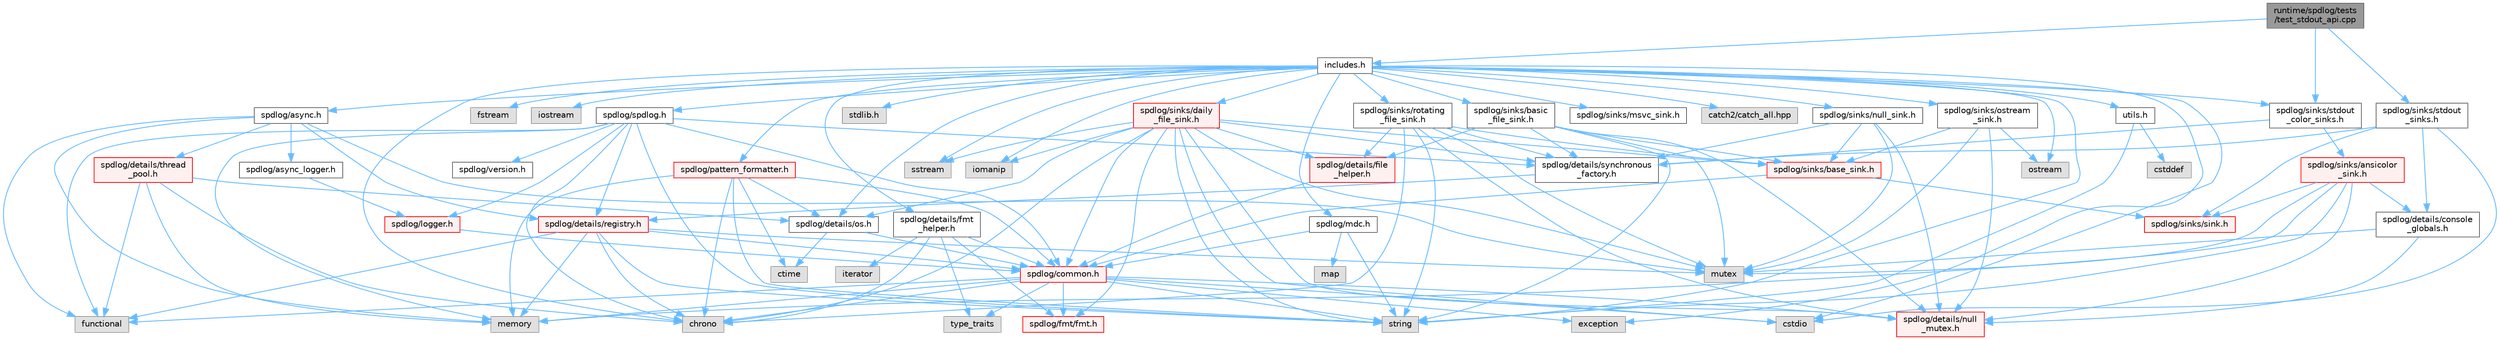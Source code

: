 digraph "runtime/spdlog/tests/test_stdout_api.cpp"
{
 // LATEX_PDF_SIZE
  bgcolor="transparent";
  edge [fontname=Helvetica,fontsize=10,labelfontname=Helvetica,labelfontsize=10];
  node [fontname=Helvetica,fontsize=10,shape=box,height=0.2,width=0.4];
  Node1 [id="Node000001",label="runtime/spdlog/tests\l/test_stdout_api.cpp",height=0.2,width=0.4,color="gray40", fillcolor="grey60", style="filled", fontcolor="black",tooltip=" "];
  Node1 -> Node2 [id="edge1_Node000001_Node000002",color="steelblue1",style="solid",tooltip=" "];
  Node2 [id="Node000002",label="includes.h",height=0.2,width=0.4,color="grey40", fillcolor="white", style="filled",URL="$includes_8h.html",tooltip=" "];
  Node2 -> Node3 [id="edge2_Node000002_Node000003",color="steelblue1",style="solid",tooltip=" "];
  Node3 [id="Node000003",label="catch2/catch_all.hpp",height=0.2,width=0.4,color="grey60", fillcolor="#E0E0E0", style="filled",tooltip=" "];
  Node2 -> Node4 [id="edge3_Node000002_Node000004",color="steelblue1",style="solid",tooltip=" "];
  Node4 [id="Node000004",label="utils.h",height=0.2,width=0.4,color="grey40", fillcolor="white", style="filled",URL="$tests_2utils_8h.html",tooltip=" "];
  Node4 -> Node5 [id="edge4_Node000004_Node000005",color="steelblue1",style="solid",tooltip=" "];
  Node5 [id="Node000005",label="cstddef",height=0.2,width=0.4,color="grey60", fillcolor="#E0E0E0", style="filled",tooltip=" "];
  Node4 -> Node6 [id="edge5_Node000004_Node000006",color="steelblue1",style="solid",tooltip=" "];
  Node6 [id="Node000006",label="string",height=0.2,width=0.4,color="grey60", fillcolor="#E0E0E0", style="filled",tooltip=" "];
  Node2 -> Node7 [id="edge6_Node000002_Node000007",color="steelblue1",style="solid",tooltip=" "];
  Node7 [id="Node000007",label="chrono",height=0.2,width=0.4,color="grey60", fillcolor="#E0E0E0", style="filled",tooltip=" "];
  Node2 -> Node8 [id="edge7_Node000002_Node000008",color="steelblue1",style="solid",tooltip=" "];
  Node8 [id="Node000008",label="cstdio",height=0.2,width=0.4,color="grey60", fillcolor="#E0E0E0", style="filled",tooltip=" "];
  Node2 -> Node9 [id="edge8_Node000002_Node000009",color="steelblue1",style="solid",tooltip=" "];
  Node9 [id="Node000009",label="exception",height=0.2,width=0.4,color="grey60", fillcolor="#E0E0E0", style="filled",tooltip=" "];
  Node2 -> Node10 [id="edge9_Node000002_Node000010",color="steelblue1",style="solid",tooltip=" "];
  Node10 [id="Node000010",label="fstream",height=0.2,width=0.4,color="grey60", fillcolor="#E0E0E0", style="filled",tooltip=" "];
  Node2 -> Node11 [id="edge10_Node000002_Node000011",color="steelblue1",style="solid",tooltip=" "];
  Node11 [id="Node000011",label="iostream",height=0.2,width=0.4,color="grey60", fillcolor="#E0E0E0", style="filled",tooltip=" "];
  Node2 -> Node12 [id="edge11_Node000002_Node000012",color="steelblue1",style="solid",tooltip=" "];
  Node12 [id="Node000012",label="ostream",height=0.2,width=0.4,color="grey60", fillcolor="#E0E0E0", style="filled",tooltip=" "];
  Node2 -> Node13 [id="edge12_Node000002_Node000013",color="steelblue1",style="solid",tooltip=" "];
  Node13 [id="Node000013",label="sstream",height=0.2,width=0.4,color="grey60", fillcolor="#E0E0E0", style="filled",tooltip=" "];
  Node2 -> Node6 [id="edge13_Node000002_Node000006",color="steelblue1",style="solid",tooltip=" "];
  Node2 -> Node14 [id="edge14_Node000002_Node000014",color="steelblue1",style="solid",tooltip=" "];
  Node14 [id="Node000014",label="iomanip",height=0.2,width=0.4,color="grey60", fillcolor="#E0E0E0", style="filled",tooltip=" "];
  Node2 -> Node15 [id="edge15_Node000002_Node000015",color="steelblue1",style="solid",tooltip=" "];
  Node15 [id="Node000015",label="stdlib.h",height=0.2,width=0.4,color="grey60", fillcolor="#E0E0E0", style="filled",tooltip=" "];
  Node2 -> Node16 [id="edge16_Node000002_Node000016",color="steelblue1",style="solid",tooltip=" "];
  Node16 [id="Node000016",label="spdlog/spdlog.h",height=0.2,width=0.4,color="grey40", fillcolor="white", style="filled",URL="$spdlog_8h.html",tooltip=" "];
  Node16 -> Node17 [id="edge17_Node000016_Node000017",color="steelblue1",style="solid",tooltip=" "];
  Node17 [id="Node000017",label="spdlog/common.h",height=0.2,width=0.4,color="red", fillcolor="#FFF0F0", style="filled",URL="$common_8h.html",tooltip=" "];
  Node17 -> Node18 [id="edge18_Node000017_Node000018",color="steelblue1",style="solid",tooltip=" "];
  Node18 [id="Node000018",label="spdlog/details/null\l_mutex.h",height=0.2,width=0.4,color="red", fillcolor="#FFF0F0", style="filled",URL="$null__mutex_8h.html",tooltip=" "];
  Node17 -> Node7 [id="edge19_Node000017_Node000007",color="steelblue1",style="solid",tooltip=" "];
  Node17 -> Node8 [id="edge20_Node000017_Node000008",color="steelblue1",style="solid",tooltip=" "];
  Node17 -> Node9 [id="edge21_Node000017_Node000009",color="steelblue1",style="solid",tooltip=" "];
  Node17 -> Node22 [id="edge22_Node000017_Node000022",color="steelblue1",style="solid",tooltip=" "];
  Node22 [id="Node000022",label="functional",height=0.2,width=0.4,color="grey60", fillcolor="#E0E0E0", style="filled",tooltip=" "];
  Node17 -> Node24 [id="edge23_Node000017_Node000024",color="steelblue1",style="solid",tooltip=" "];
  Node24 [id="Node000024",label="memory",height=0.2,width=0.4,color="grey60", fillcolor="#E0E0E0", style="filled",tooltip=" "];
  Node17 -> Node6 [id="edge24_Node000017_Node000006",color="steelblue1",style="solid",tooltip=" "];
  Node17 -> Node25 [id="edge25_Node000017_Node000025",color="steelblue1",style="solid",tooltip=" "];
  Node25 [id="Node000025",label="type_traits",height=0.2,width=0.4,color="grey60", fillcolor="#E0E0E0", style="filled",tooltip=" "];
  Node17 -> Node26 [id="edge26_Node000017_Node000026",color="steelblue1",style="solid",tooltip=" "];
  Node26 [id="Node000026",label="spdlog/fmt/fmt.h",height=0.2,width=0.4,color="red", fillcolor="#FFF0F0", style="filled",URL="$fmt_8h.html",tooltip=" "];
  Node16 -> Node185 [id="edge27_Node000016_Node000185",color="steelblue1",style="solid",tooltip=" "];
  Node185 [id="Node000185",label="spdlog/details/registry.h",height=0.2,width=0.4,color="red", fillcolor="#FFF0F0", style="filled",URL="$registry_8h.html",tooltip=" "];
  Node185 -> Node17 [id="edge28_Node000185_Node000017",color="steelblue1",style="solid",tooltip=" "];
  Node185 -> Node7 [id="edge29_Node000185_Node000007",color="steelblue1",style="solid",tooltip=" "];
  Node185 -> Node22 [id="edge30_Node000185_Node000022",color="steelblue1",style="solid",tooltip=" "];
  Node185 -> Node24 [id="edge31_Node000185_Node000024",color="steelblue1",style="solid",tooltip=" "];
  Node185 -> Node188 [id="edge32_Node000185_Node000188",color="steelblue1",style="solid",tooltip=" "];
  Node188 [id="Node000188",label="mutex",height=0.2,width=0.4,color="grey60", fillcolor="#E0E0E0", style="filled",tooltip=" "];
  Node185 -> Node6 [id="edge33_Node000185_Node000006",color="steelblue1",style="solid",tooltip=" "];
  Node16 -> Node191 [id="edge34_Node000016_Node000191",color="steelblue1",style="solid",tooltip=" "];
  Node191 [id="Node000191",label="spdlog/details/synchronous\l_factory.h",height=0.2,width=0.4,color="grey40", fillcolor="white", style="filled",URL="$synchronous__factory_8h.html",tooltip=" "];
  Node191 -> Node185 [id="edge35_Node000191_Node000185",color="steelblue1",style="solid",tooltip=" "];
  Node16 -> Node192 [id="edge36_Node000016_Node000192",color="steelblue1",style="solid",tooltip=" "];
  Node192 [id="Node000192",label="spdlog/logger.h",height=0.2,width=0.4,color="red", fillcolor="#FFF0F0", style="filled",URL="$logger_8h.html",tooltip=" "];
  Node192 -> Node17 [id="edge37_Node000192_Node000017",color="steelblue1",style="solid",tooltip=" "];
  Node16 -> Node198 [id="edge38_Node000016_Node000198",color="steelblue1",style="solid",tooltip=" "];
  Node198 [id="Node000198",label="spdlog/version.h",height=0.2,width=0.4,color="grey40", fillcolor="white", style="filled",URL="$spdlog_2include_2spdlog_2version_8h.html",tooltip=" "];
  Node16 -> Node7 [id="edge39_Node000016_Node000007",color="steelblue1",style="solid",tooltip=" "];
  Node16 -> Node22 [id="edge40_Node000016_Node000022",color="steelblue1",style="solid",tooltip=" "];
  Node16 -> Node24 [id="edge41_Node000016_Node000024",color="steelblue1",style="solid",tooltip=" "];
  Node16 -> Node6 [id="edge42_Node000016_Node000006",color="steelblue1",style="solid",tooltip=" "];
  Node2 -> Node199 [id="edge43_Node000002_Node000199",color="steelblue1",style="solid",tooltip=" "];
  Node199 [id="Node000199",label="spdlog/async.h",height=0.2,width=0.4,color="grey40", fillcolor="white", style="filled",URL="$async_8h.html",tooltip=" "];
  Node199 -> Node200 [id="edge44_Node000199_Node000200",color="steelblue1",style="solid",tooltip=" "];
  Node200 [id="Node000200",label="spdlog/async_logger.h",height=0.2,width=0.4,color="grey40", fillcolor="white", style="filled",URL="$async__logger_8h.html",tooltip=" "];
  Node200 -> Node192 [id="edge45_Node000200_Node000192",color="steelblue1",style="solid",tooltip=" "];
  Node199 -> Node185 [id="edge46_Node000199_Node000185",color="steelblue1",style="solid",tooltip=" "];
  Node199 -> Node201 [id="edge47_Node000199_Node000201",color="steelblue1",style="solid",tooltip=" "];
  Node201 [id="Node000201",label="spdlog/details/thread\l_pool.h",height=0.2,width=0.4,color="red", fillcolor="#FFF0F0", style="filled",URL="$thread__pool_8h.html",tooltip=" "];
  Node201 -> Node203 [id="edge48_Node000201_Node000203",color="steelblue1",style="solid",tooltip=" "];
  Node203 [id="Node000203",label="spdlog/details/os.h",height=0.2,width=0.4,color="grey40", fillcolor="white", style="filled",URL="$details_2os_8h.html",tooltip=" "];
  Node203 -> Node204 [id="edge49_Node000203_Node000204",color="steelblue1",style="solid",tooltip=" "];
  Node204 [id="Node000204",label="ctime",height=0.2,width=0.4,color="grey60", fillcolor="#E0E0E0", style="filled",tooltip=" "];
  Node203 -> Node17 [id="edge50_Node000203_Node000017",color="steelblue1",style="solid",tooltip=" "];
  Node201 -> Node7 [id="edge51_Node000201_Node000007",color="steelblue1",style="solid",tooltip=" "];
  Node201 -> Node22 [id="edge52_Node000201_Node000022",color="steelblue1",style="solid",tooltip=" "];
  Node201 -> Node24 [id="edge53_Node000201_Node000024",color="steelblue1",style="solid",tooltip=" "];
  Node199 -> Node22 [id="edge54_Node000199_Node000022",color="steelblue1",style="solid",tooltip=" "];
  Node199 -> Node24 [id="edge55_Node000199_Node000024",color="steelblue1",style="solid",tooltip=" "];
  Node199 -> Node188 [id="edge56_Node000199_Node000188",color="steelblue1",style="solid",tooltip=" "];
  Node2 -> Node205 [id="edge57_Node000002_Node000205",color="steelblue1",style="solid",tooltip=" "];
  Node205 [id="Node000205",label="spdlog/details/fmt\l_helper.h",height=0.2,width=0.4,color="grey40", fillcolor="white", style="filled",URL="$fmt__helper_8h.html",tooltip=" "];
  Node205 -> Node7 [id="edge58_Node000205_Node000007",color="steelblue1",style="solid",tooltip=" "];
  Node205 -> Node184 [id="edge59_Node000205_Node000184",color="steelblue1",style="solid",tooltip=" "];
  Node184 [id="Node000184",label="iterator",height=0.2,width=0.4,color="grey60", fillcolor="#E0E0E0", style="filled",tooltip=" "];
  Node205 -> Node17 [id="edge60_Node000205_Node000017",color="steelblue1",style="solid",tooltip=" "];
  Node205 -> Node26 [id="edge61_Node000205_Node000026",color="steelblue1",style="solid",tooltip=" "];
  Node205 -> Node25 [id="edge62_Node000205_Node000025",color="steelblue1",style="solid",tooltip=" "];
  Node2 -> Node203 [id="edge63_Node000002_Node000203",color="steelblue1",style="solid",tooltip=" "];
  Node2 -> Node206 [id="edge64_Node000002_Node000206",color="steelblue1",style="solid",tooltip=" "];
  Node206 [id="Node000206",label="spdlog/mdc.h",height=0.2,width=0.4,color="grey40", fillcolor="white", style="filled",URL="$mdc_8h.html",tooltip=" "];
  Node206 -> Node207 [id="edge65_Node000206_Node000207",color="steelblue1",style="solid",tooltip=" "];
  Node207 [id="Node000207",label="map",height=0.2,width=0.4,color="grey60", fillcolor="#E0E0E0", style="filled",tooltip=" "];
  Node206 -> Node6 [id="edge66_Node000206_Node000006",color="steelblue1",style="solid",tooltip=" "];
  Node206 -> Node17 [id="edge67_Node000206_Node000017",color="steelblue1",style="solid",tooltip=" "];
  Node2 -> Node208 [id="edge68_Node000002_Node000208",color="steelblue1",style="solid",tooltip=" "];
  Node208 [id="Node000208",label="spdlog/sinks/basic\l_file_sink.h",height=0.2,width=0.4,color="grey40", fillcolor="white", style="filled",URL="$basic__file__sink_8h.html",tooltip=" "];
  Node208 -> Node209 [id="edge69_Node000208_Node000209",color="steelblue1",style="solid",tooltip=" "];
  Node209 [id="Node000209",label="spdlog/details/file\l_helper.h",height=0.2,width=0.4,color="red", fillcolor="#FFF0F0", style="filled",URL="$file__helper_8h.html",tooltip=" "];
  Node209 -> Node17 [id="edge70_Node000209_Node000017",color="steelblue1",style="solid",tooltip=" "];
  Node208 -> Node18 [id="edge71_Node000208_Node000018",color="steelblue1",style="solid",tooltip=" "];
  Node208 -> Node191 [id="edge72_Node000208_Node000191",color="steelblue1",style="solid",tooltip=" "];
  Node208 -> Node211 [id="edge73_Node000208_Node000211",color="steelblue1",style="solid",tooltip=" "];
  Node211 [id="Node000211",label="spdlog/sinks/base_sink.h",height=0.2,width=0.4,color="red", fillcolor="#FFF0F0", style="filled",URL="$base__sink_8h.html",tooltip=" "];
  Node211 -> Node17 [id="edge74_Node000211_Node000017",color="steelblue1",style="solid",tooltip=" "];
  Node211 -> Node212 [id="edge75_Node000211_Node000212",color="steelblue1",style="solid",tooltip=" "];
  Node212 [id="Node000212",label="spdlog/sinks/sink.h",height=0.2,width=0.4,color="red", fillcolor="#FFF0F0", style="filled",URL="$sink_8h.html",tooltip=" "];
  Node208 -> Node188 [id="edge76_Node000208_Node000188",color="steelblue1",style="solid",tooltip=" "];
  Node208 -> Node6 [id="edge77_Node000208_Node000006",color="steelblue1",style="solid",tooltip=" "];
  Node2 -> Node214 [id="edge78_Node000002_Node000214",color="steelblue1",style="solid",tooltip=" "];
  Node214 [id="Node000214",label="spdlog/sinks/daily\l_file_sink.h",height=0.2,width=0.4,color="red", fillcolor="#FFF0F0", style="filled",URL="$daily__file__sink_8h.html",tooltip=" "];
  Node214 -> Node17 [id="edge79_Node000214_Node000017",color="steelblue1",style="solid",tooltip=" "];
  Node214 -> Node209 [id="edge80_Node000214_Node000209",color="steelblue1",style="solid",tooltip=" "];
  Node214 -> Node18 [id="edge81_Node000214_Node000018",color="steelblue1",style="solid",tooltip=" "];
  Node214 -> Node203 [id="edge82_Node000214_Node000203",color="steelblue1",style="solid",tooltip=" "];
  Node214 -> Node191 [id="edge83_Node000214_Node000191",color="steelblue1",style="solid",tooltip=" "];
  Node214 -> Node26 [id="edge84_Node000214_Node000026",color="steelblue1",style="solid",tooltip=" "];
  Node214 -> Node211 [id="edge85_Node000214_Node000211",color="steelblue1",style="solid",tooltip=" "];
  Node214 -> Node7 [id="edge86_Node000214_Node000007",color="steelblue1",style="solid",tooltip=" "];
  Node214 -> Node8 [id="edge87_Node000214_Node000008",color="steelblue1",style="solid",tooltip=" "];
  Node214 -> Node14 [id="edge88_Node000214_Node000014",color="steelblue1",style="solid",tooltip=" "];
  Node214 -> Node188 [id="edge89_Node000214_Node000188",color="steelblue1",style="solid",tooltip=" "];
  Node214 -> Node13 [id="edge90_Node000214_Node000013",color="steelblue1",style="solid",tooltip=" "];
  Node214 -> Node6 [id="edge91_Node000214_Node000006",color="steelblue1",style="solid",tooltip=" "];
  Node2 -> Node217 [id="edge92_Node000002_Node000217",color="steelblue1",style="solid",tooltip=" "];
  Node217 [id="Node000217",label="spdlog/sinks/null_sink.h",height=0.2,width=0.4,color="grey40", fillcolor="white", style="filled",URL="$null__sink_8h.html",tooltip=" "];
  Node217 -> Node18 [id="edge93_Node000217_Node000018",color="steelblue1",style="solid",tooltip=" "];
  Node217 -> Node191 [id="edge94_Node000217_Node000191",color="steelblue1",style="solid",tooltip=" "];
  Node217 -> Node211 [id="edge95_Node000217_Node000211",color="steelblue1",style="solid",tooltip=" "];
  Node217 -> Node188 [id="edge96_Node000217_Node000188",color="steelblue1",style="solid",tooltip=" "];
  Node2 -> Node218 [id="edge97_Node000002_Node000218",color="steelblue1",style="solid",tooltip=" "];
  Node218 [id="Node000218",label="spdlog/sinks/ostream\l_sink.h",height=0.2,width=0.4,color="grey40", fillcolor="white", style="filled",URL="$ostream__sink_8h.html",tooltip=" "];
  Node218 -> Node18 [id="edge98_Node000218_Node000018",color="steelblue1",style="solid",tooltip=" "];
  Node218 -> Node211 [id="edge99_Node000218_Node000211",color="steelblue1",style="solid",tooltip=" "];
  Node218 -> Node188 [id="edge100_Node000218_Node000188",color="steelblue1",style="solid",tooltip=" "];
  Node218 -> Node12 [id="edge101_Node000218_Node000012",color="steelblue1",style="solid",tooltip=" "];
  Node2 -> Node219 [id="edge102_Node000002_Node000219",color="steelblue1",style="solid",tooltip=" "];
  Node219 [id="Node000219",label="spdlog/sinks/rotating\l_file_sink.h",height=0.2,width=0.4,color="grey40", fillcolor="white", style="filled",URL="$rotating__file__sink_8h.html",tooltip=" "];
  Node219 -> Node209 [id="edge103_Node000219_Node000209",color="steelblue1",style="solid",tooltip=" "];
  Node219 -> Node18 [id="edge104_Node000219_Node000018",color="steelblue1",style="solid",tooltip=" "];
  Node219 -> Node191 [id="edge105_Node000219_Node000191",color="steelblue1",style="solid",tooltip=" "];
  Node219 -> Node211 [id="edge106_Node000219_Node000211",color="steelblue1",style="solid",tooltip=" "];
  Node219 -> Node7 [id="edge107_Node000219_Node000007",color="steelblue1",style="solid",tooltip=" "];
  Node219 -> Node188 [id="edge108_Node000219_Node000188",color="steelblue1",style="solid",tooltip=" "];
  Node219 -> Node6 [id="edge109_Node000219_Node000006",color="steelblue1",style="solid",tooltip=" "];
  Node2 -> Node220 [id="edge110_Node000002_Node000220",color="steelblue1",style="solid",tooltip=" "];
  Node220 [id="Node000220",label="spdlog/sinks/stdout\l_color_sinks.h",height=0.2,width=0.4,color="grey40", fillcolor="white", style="filled",URL="$stdout__color__sinks_8h.html",tooltip=" "];
  Node220 -> Node221 [id="edge111_Node000220_Node000221",color="steelblue1",style="solid",tooltip=" "];
  Node221 [id="Node000221",label="spdlog/sinks/ansicolor\l_sink.h",height=0.2,width=0.4,color="red", fillcolor="#FFF0F0", style="filled",URL="$ansicolor__sink_8h.html",tooltip=" "];
  Node221 -> Node24 [id="edge112_Node000221_Node000024",color="steelblue1",style="solid",tooltip=" "];
  Node221 -> Node188 [id="edge113_Node000221_Node000188",color="steelblue1",style="solid",tooltip=" "];
  Node221 -> Node222 [id="edge114_Node000221_Node000222",color="steelblue1",style="solid",tooltip=" "];
  Node222 [id="Node000222",label="spdlog/details/console\l_globals.h",height=0.2,width=0.4,color="grey40", fillcolor="white", style="filled",URL="$console__globals_8h.html",tooltip=" "];
  Node222 -> Node188 [id="edge115_Node000222_Node000188",color="steelblue1",style="solid",tooltip=" "];
  Node222 -> Node18 [id="edge116_Node000222_Node000018",color="steelblue1",style="solid",tooltip=" "];
  Node221 -> Node18 [id="edge117_Node000221_Node000018",color="steelblue1",style="solid",tooltip=" "];
  Node221 -> Node212 [id="edge118_Node000221_Node000212",color="steelblue1",style="solid",tooltip=" "];
  Node221 -> Node6 [id="edge119_Node000221_Node000006",color="steelblue1",style="solid",tooltip=" "];
  Node220 -> Node191 [id="edge120_Node000220_Node000191",color="steelblue1",style="solid",tooltip=" "];
  Node2 -> Node223 [id="edge121_Node000002_Node000223",color="steelblue1",style="solid",tooltip=" "];
  Node223 [id="Node000223",label="spdlog/sinks/msvc_sink.h",height=0.2,width=0.4,color="grey40", fillcolor="white", style="filled",URL="$msvc__sink_8h.html",tooltip=" "];
  Node2 -> Node224 [id="edge122_Node000002_Node000224",color="steelblue1",style="solid",tooltip=" "];
  Node224 [id="Node000224",label="spdlog/pattern_formatter.h",height=0.2,width=0.4,color="red", fillcolor="#FFF0F0", style="filled",URL="$pattern__formatter_8h.html",tooltip=" "];
  Node224 -> Node17 [id="edge123_Node000224_Node000017",color="steelblue1",style="solid",tooltip=" "];
  Node224 -> Node203 [id="edge124_Node000224_Node000203",color="steelblue1",style="solid",tooltip=" "];
  Node224 -> Node7 [id="edge125_Node000224_Node000007",color="steelblue1",style="solid",tooltip=" "];
  Node224 -> Node204 [id="edge126_Node000224_Node000204",color="steelblue1",style="solid",tooltip=" "];
  Node224 -> Node24 [id="edge127_Node000224_Node000024",color="steelblue1",style="solid",tooltip=" "];
  Node224 -> Node6 [id="edge128_Node000224_Node000006",color="steelblue1",style="solid",tooltip=" "];
  Node1 -> Node225 [id="edge129_Node000001_Node000225",color="steelblue1",style="solid",tooltip=" "];
  Node225 [id="Node000225",label="spdlog/sinks/stdout\l_sinks.h",height=0.2,width=0.4,color="grey40", fillcolor="white", style="filled",URL="$stdout__sinks_8h.html",tooltip=" "];
  Node225 -> Node8 [id="edge130_Node000225_Node000008",color="steelblue1",style="solid",tooltip=" "];
  Node225 -> Node222 [id="edge131_Node000225_Node000222",color="steelblue1",style="solid",tooltip=" "];
  Node225 -> Node191 [id="edge132_Node000225_Node000191",color="steelblue1",style="solid",tooltip=" "];
  Node225 -> Node212 [id="edge133_Node000225_Node000212",color="steelblue1",style="solid",tooltip=" "];
  Node1 -> Node220 [id="edge134_Node000001_Node000220",color="steelblue1",style="solid",tooltip=" "];
}
